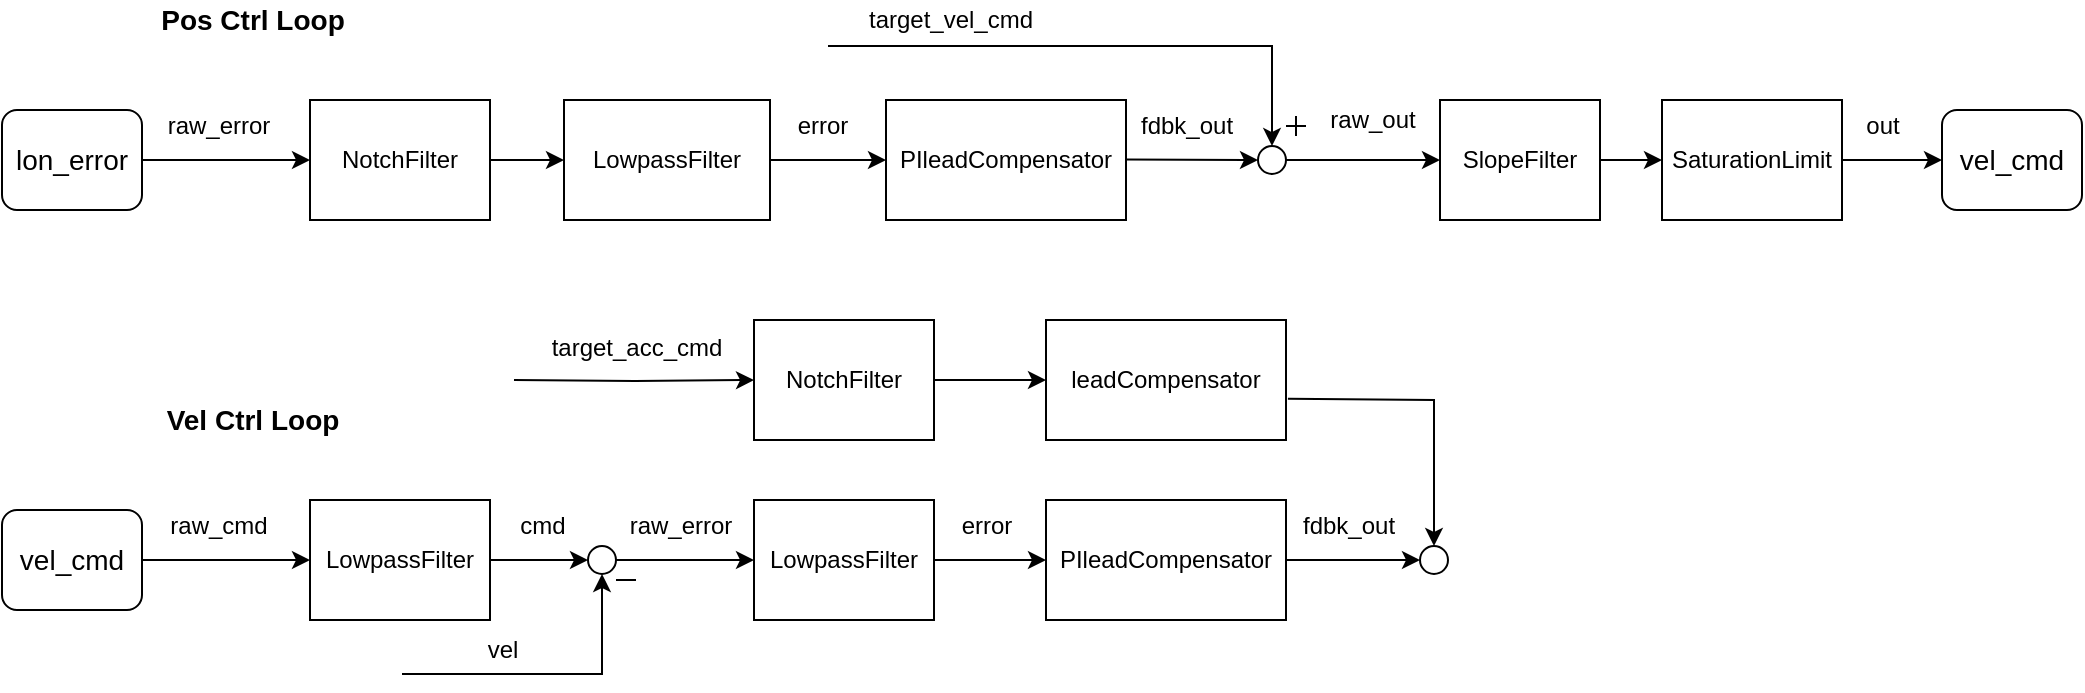 <mxfile version="15.7.3" type="github">
  <diagram id="6g_Fd1ajQckZ7Yqp9gsq" name="Page-1">
    <mxGraphModel dx="813" dy="1572" grid="1" gridSize="10" guides="1" tooltips="1" connect="1" arrows="1" fold="1" page="1" pageScale="1" pageWidth="827" pageHeight="1169" math="0" shadow="0">
      <root>
        <mxCell id="0" />
        <mxCell id="1" parent="0" />
        <mxCell id="FIAnAyh_88PYfkYXIVhB-5" style="edgeStyle=orthogonalEdgeStyle;rounded=0;orthogonalLoop=1;jettySize=auto;html=1;exitX=1;exitY=0.5;exitDx=0;exitDy=0;entryX=0;entryY=0.5;entryDx=0;entryDy=0;" parent="1" source="FIAnAyh_88PYfkYXIVhB-1" target="RUSnrg1oQo-M4RbumIp_-7" edge="1">
          <mxGeometry relative="1" as="geometry">
            <mxPoint x="404" as="targetPoint" />
          </mxGeometry>
        </mxCell>
        <mxCell id="FIAnAyh_88PYfkYXIVhB-1" value="NotchFilter" style="rounded=0;whiteSpace=wrap;html=1;" parent="1" vertex="1">
          <mxGeometry x="254" y="-30" width="90" height="60" as="geometry" />
        </mxCell>
        <mxCell id="RUSnrg1oQo-M4RbumIp_-3" value="" style="endArrow=classic;html=1;rounded=0;entryX=0;entryY=0.5;entryDx=0;entryDy=0;exitX=1;exitY=0.5;exitDx=0;exitDy=0;" parent="1" source="qoE_y93I6-oWgTe839o0-49" target="FIAnAyh_88PYfkYXIVhB-1" edge="1">
          <mxGeometry width="50" height="50" relative="1" as="geometry">
            <mxPoint x="174" as="sourcePoint" />
            <mxPoint x="204" y="-0.29" as="targetPoint" />
          </mxGeometry>
        </mxCell>
        <mxCell id="RUSnrg1oQo-M4RbumIp_-4" value="raw_error" style="text;html=1;align=center;verticalAlign=middle;resizable=0;points=[];autosize=1;strokeColor=none;fillColor=none;" parent="1" vertex="1">
          <mxGeometry x="173" y="-27" width="70" height="20" as="geometry" />
        </mxCell>
        <mxCell id="RUSnrg1oQo-M4RbumIp_-8" style="edgeStyle=orthogonalEdgeStyle;rounded=0;orthogonalLoop=1;jettySize=auto;html=1;exitX=1;exitY=0.5;exitDx=0;exitDy=0;entryX=0;entryY=0.5;entryDx=0;entryDy=0;" parent="1" source="RUSnrg1oQo-M4RbumIp_-7" target="RUSnrg1oQo-M4RbumIp_-10" edge="1">
          <mxGeometry relative="1" as="geometry">
            <mxPoint x="542" y="0.143" as="targetPoint" />
          </mxGeometry>
        </mxCell>
        <mxCell id="RUSnrg1oQo-M4RbumIp_-7" value="LowpassFilter" style="rounded=0;whiteSpace=wrap;html=1;" parent="1" vertex="1">
          <mxGeometry x="381" y="-30" width="103" height="60" as="geometry" />
        </mxCell>
        <mxCell id="RUSnrg1oQo-M4RbumIp_-10" value="PIleadCompensator" style="rounded=0;whiteSpace=wrap;html=1;" parent="1" vertex="1">
          <mxGeometry x="542" y="-30" width="120" height="60" as="geometry" />
        </mxCell>
        <mxCell id="RUSnrg1oQo-M4RbumIp_-11" value="" style="endArrow=classic;html=1;rounded=0;exitX=1;exitY=0.5;exitDx=0;exitDy=0;entryX=0;entryY=0.5;entryDx=0;entryDy=0;" parent="1" target="RUSnrg1oQo-M4RbumIp_-13" edge="1">
          <mxGeometry width="50" height="50" relative="1" as="geometry">
            <mxPoint x="662" y="-0.29" as="sourcePoint" />
            <mxPoint x="723" y="-0.29" as="targetPoint" />
          </mxGeometry>
        </mxCell>
        <mxCell id="RUSnrg1oQo-M4RbumIp_-12" value="fdbk_out" style="text;html=1;align=center;verticalAlign=middle;resizable=0;points=[];autosize=1;strokeColor=none;fillColor=none;" parent="1" vertex="1">
          <mxGeometry x="662" y="-27" width="60" height="20" as="geometry" />
        </mxCell>
        <mxCell id="RUSnrg1oQo-M4RbumIp_-13" value="" style="ellipse;whiteSpace=wrap;html=1;aspect=fixed;" parent="1" vertex="1">
          <mxGeometry x="728" y="-7" width="14" height="14" as="geometry" />
        </mxCell>
        <mxCell id="RUSnrg1oQo-M4RbumIp_-15" value="" style="endArrow=classic;html=1;rounded=0;" parent="1" edge="1">
          <mxGeometry width="50" height="50" relative="1" as="geometry">
            <mxPoint x="513" y="-57" as="sourcePoint" />
            <mxPoint x="735" y="-7" as="targetPoint" />
            <Array as="points">
              <mxPoint x="735" y="-57" />
            </Array>
          </mxGeometry>
        </mxCell>
        <mxCell id="RUSnrg1oQo-M4RbumIp_-16" value="target_vel_cmd" style="text;html=1;align=center;verticalAlign=middle;resizable=0;points=[];autosize=1;strokeColor=none;fillColor=none;" parent="1" vertex="1">
          <mxGeometry x="524" y="-80" width="100" height="20" as="geometry" />
        </mxCell>
        <mxCell id="RUSnrg1oQo-M4RbumIp_-19" value="" style="group" parent="1" vertex="1" connectable="0">
          <mxGeometry x="742" y="-22" width="10" height="10" as="geometry" />
        </mxCell>
        <mxCell id="RUSnrg1oQo-M4RbumIp_-17" value="" style="endArrow=none;html=1;rounded=0;" parent="RUSnrg1oQo-M4RbumIp_-19" edge="1">
          <mxGeometry width="50" height="50" relative="1" as="geometry">
            <mxPoint x="5" y="10" as="sourcePoint" />
            <mxPoint x="5" as="targetPoint" />
          </mxGeometry>
        </mxCell>
        <mxCell id="RUSnrg1oQo-M4RbumIp_-18" value="" style="endArrow=none;html=1;rounded=0;" parent="RUSnrg1oQo-M4RbumIp_-19" edge="1">
          <mxGeometry width="50" height="50" relative="1" as="geometry">
            <mxPoint x="10" y="5" as="sourcePoint" />
            <mxPoint y="5" as="targetPoint" />
          </mxGeometry>
        </mxCell>
        <mxCell id="RUSnrg1oQo-M4RbumIp_-20" value="SlopeFilter" style="rounded=0;whiteSpace=wrap;html=1;" parent="1" vertex="1">
          <mxGeometry x="819" y="-30" width="80" height="60" as="geometry" />
        </mxCell>
        <mxCell id="RUSnrg1oQo-M4RbumIp_-21" value="" style="endArrow=classic;html=1;rounded=0;entryX=0;entryY=0.5;entryDx=0;entryDy=0;" parent="1" source="RUSnrg1oQo-M4RbumIp_-13" target="RUSnrg1oQo-M4RbumIp_-20" edge="1">
          <mxGeometry width="50" height="50" relative="1" as="geometry">
            <mxPoint x="743" as="sourcePoint" />
            <mxPoint x="783" as="targetPoint" />
          </mxGeometry>
        </mxCell>
        <mxCell id="RUSnrg1oQo-M4RbumIp_-22" value="SaturationLimit" style="rounded=0;whiteSpace=wrap;html=1;" parent="1" vertex="1">
          <mxGeometry x="930" y="-30" width="90" height="60" as="geometry" />
        </mxCell>
        <mxCell id="RUSnrg1oQo-M4RbumIp_-23" value="" style="endArrow=classic;html=1;rounded=0;exitX=1;exitY=0.5;exitDx=0;exitDy=0;entryX=0;entryY=0.5;entryDx=0;entryDy=0;" parent="1" source="RUSnrg1oQo-M4RbumIp_-20" target="RUSnrg1oQo-M4RbumIp_-22" edge="1">
          <mxGeometry width="50" height="50" relative="1" as="geometry">
            <mxPoint x="901.0" y="-0.24" as="sourcePoint" />
            <mxPoint x="923" as="targetPoint" />
          </mxGeometry>
        </mxCell>
        <mxCell id="RUSnrg1oQo-M4RbumIp_-24" value="" style="endArrow=classic;html=1;rounded=0;exitX=1;exitY=0.5;exitDx=0;exitDy=0;entryX=0;entryY=0.5;entryDx=0;entryDy=0;" parent="1" source="RUSnrg1oQo-M4RbumIp_-22" target="qoE_y93I6-oWgTe839o0-50" edge="1">
          <mxGeometry width="50" height="50" relative="1" as="geometry">
            <mxPoint x="1043" as="sourcePoint" />
            <mxPoint x="1063" as="targetPoint" />
          </mxGeometry>
        </mxCell>
        <mxCell id="RUSnrg1oQo-M4RbumIp_-25" value="raw_out" style="text;html=1;align=center;verticalAlign=middle;resizable=0;points=[];autosize=1;strokeColor=none;fillColor=none;" parent="1" vertex="1">
          <mxGeometry x="755" y="-30" width="60" height="20" as="geometry" />
        </mxCell>
        <mxCell id="RUSnrg1oQo-M4RbumIp_-26" value="out" style="text;html=1;align=center;verticalAlign=middle;resizable=0;points=[];autosize=1;strokeColor=none;fillColor=none;" parent="1" vertex="1">
          <mxGeometry x="1025" y="-27" width="30" height="20" as="geometry" />
        </mxCell>
        <mxCell id="RUSnrg1oQo-M4RbumIp_-27" value="error" style="text;html=1;align=center;verticalAlign=middle;resizable=0;points=[];autosize=1;strokeColor=none;fillColor=none;" parent="1" vertex="1">
          <mxGeometry x="490" y="-27" width="40" height="20" as="geometry" />
        </mxCell>
        <mxCell id="qoE_y93I6-oWgTe839o0-24" value="&lt;b&gt;&lt;font style=&quot;font-size: 14px&quot;&gt;Pos Ctrl Loop&lt;/font&gt;&lt;/b&gt;" style="text;html=1;align=center;verticalAlign=middle;resizable=0;points=[];autosize=1;strokeColor=none;fillColor=none;" parent="1" vertex="1">
          <mxGeometry x="170" y="-80" width="110" height="20" as="geometry" />
        </mxCell>
        <mxCell id="qoE_y93I6-oWgTe839o0-25" style="edgeStyle=orthogonalEdgeStyle;rounded=0;orthogonalLoop=1;jettySize=auto;html=1;exitX=1;exitY=0.5;exitDx=0;exitDy=0;entryX=0;entryY=0.5;entryDx=0;entryDy=0;" parent="1" source="qoE_y93I6-oWgTe839o0-26" target="qoE_y93I6-oWgTe839o0-54" edge="1">
          <mxGeometry relative="1" as="geometry">
            <mxPoint x="410" y="200" as="targetPoint" />
          </mxGeometry>
        </mxCell>
        <mxCell id="qoE_y93I6-oWgTe839o0-26" value="LowpassFilter" style="rounded=0;whiteSpace=wrap;html=1;" parent="1" vertex="1">
          <mxGeometry x="254" y="170" width="90" height="60" as="geometry" />
        </mxCell>
        <mxCell id="qoE_y93I6-oWgTe839o0-27" value="" style="endArrow=classic;html=1;rounded=0;entryX=0;entryY=0.5;entryDx=0;entryDy=0;exitX=1;exitY=0.5;exitDx=0;exitDy=0;" parent="1" source="qoE_y93I6-oWgTe839o0-52" target="qoE_y93I6-oWgTe839o0-26" edge="1">
          <mxGeometry width="50" height="50" relative="1" as="geometry">
            <mxPoint x="174" y="200.0" as="sourcePoint" />
            <mxPoint x="204" y="199.71" as="targetPoint" />
          </mxGeometry>
        </mxCell>
        <mxCell id="qoE_y93I6-oWgTe839o0-28" value="raw_cmd" style="text;html=1;align=center;verticalAlign=middle;resizable=0;points=[];autosize=1;strokeColor=none;fillColor=none;" parent="1" vertex="1">
          <mxGeometry x="178" y="173" width="60" height="20" as="geometry" />
        </mxCell>
        <mxCell id="qoE_y93I6-oWgTe839o0-48" value="&lt;b&gt;&lt;font style=&quot;font-size: 14px&quot;&gt;Vel Ctrl Loop&lt;/font&gt;&lt;/b&gt;" style="text;html=1;align=center;verticalAlign=middle;resizable=0;points=[];autosize=1;strokeColor=none;fillColor=none;" parent="1" vertex="1">
          <mxGeometry x="175" y="120" width="100" height="20" as="geometry" />
        </mxCell>
        <mxCell id="qoE_y93I6-oWgTe839o0-49" value="lon_error" style="rounded=1;whiteSpace=wrap;html=1;fontSize=14;" parent="1" vertex="1">
          <mxGeometry x="100" y="-25" width="70" height="50" as="geometry" />
        </mxCell>
        <mxCell id="qoE_y93I6-oWgTe839o0-50" value="vel_cmd" style="rounded=1;whiteSpace=wrap;html=1;fontSize=14;" parent="1" vertex="1">
          <mxGeometry x="1070" y="-25" width="70" height="50" as="geometry" />
        </mxCell>
        <mxCell id="qoE_y93I6-oWgTe839o0-52" value="vel_cmd" style="rounded=1;whiteSpace=wrap;html=1;fontSize=14;" parent="1" vertex="1">
          <mxGeometry x="100" y="175" width="70" height="50" as="geometry" />
        </mxCell>
        <mxCell id="qoE_y93I6-oWgTe839o0-53" value="cmd" style="text;html=1;align=center;verticalAlign=middle;resizable=0;points=[];autosize=1;strokeColor=none;fillColor=none;" parent="1" vertex="1">
          <mxGeometry x="350" y="173" width="40" height="20" as="geometry" />
        </mxCell>
        <mxCell id="qoE_y93I6-oWgTe839o0-54" value="" style="ellipse;whiteSpace=wrap;html=1;aspect=fixed;" parent="1" vertex="1">
          <mxGeometry x="393" y="193" width="14" height="14" as="geometry" />
        </mxCell>
        <mxCell id="qoE_y93I6-oWgTe839o0-56" value="" style="endArrow=classic;html=1;rounded=0;entryX=0.5;entryY=1;entryDx=0;entryDy=0;" parent="1" target="qoE_y93I6-oWgTe839o0-54" edge="1">
          <mxGeometry width="50" height="50" relative="1" as="geometry">
            <mxPoint x="300" y="257" as="sourcePoint" />
            <mxPoint x="400" y="220" as="targetPoint" />
            <Array as="points">
              <mxPoint x="400" y="257" />
            </Array>
          </mxGeometry>
        </mxCell>
        <mxCell id="qoE_y93I6-oWgTe839o0-57" value="vel" style="text;html=1;align=center;verticalAlign=middle;resizable=0;points=[];autosize=1;strokeColor=none;fillColor=none;" parent="1" vertex="1">
          <mxGeometry x="335" y="235" width="30" height="20" as="geometry" />
        </mxCell>
        <mxCell id="qoE_y93I6-oWgTe839o0-59" value="" style="endArrow=none;html=1;rounded=0;fontSize=14;" parent="1" edge="1">
          <mxGeometry width="50" height="50" relative="1" as="geometry">
            <mxPoint x="407" y="210" as="sourcePoint" />
            <mxPoint x="417" y="210" as="targetPoint" />
          </mxGeometry>
        </mxCell>
        <mxCell id="qoE_y93I6-oWgTe839o0-60" value="LowpassFilter" style="rounded=0;whiteSpace=wrap;html=1;" parent="1" vertex="1">
          <mxGeometry x="476" y="170" width="90" height="60" as="geometry" />
        </mxCell>
        <mxCell id="qoE_y93I6-oWgTe839o0-62" value="raw_error" style="text;html=1;align=center;verticalAlign=middle;resizable=0;points=[];autosize=1;strokeColor=none;fillColor=none;" parent="1" vertex="1">
          <mxGeometry x="404" y="173" width="70" height="20" as="geometry" />
        </mxCell>
        <mxCell id="6ou-MsNmvMS3vPGDJ_Ky-1" style="edgeStyle=orthogonalEdgeStyle;rounded=0;orthogonalLoop=1;jettySize=auto;html=1;entryX=0;entryY=0.5;entryDx=0;entryDy=0;exitX=1;exitY=0.5;exitDx=0;exitDy=0;" edge="1" parent="1" source="qoE_y93I6-oWgTe839o0-54" target="qoE_y93I6-oWgTe839o0-60">
          <mxGeometry relative="1" as="geometry">
            <mxPoint x="456.0" y="199.86" as="targetPoint" />
            <mxPoint x="410" y="200" as="sourcePoint" />
          </mxGeometry>
        </mxCell>
        <mxCell id="6ou-MsNmvMS3vPGDJ_Ky-2" style="edgeStyle=orthogonalEdgeStyle;rounded=0;orthogonalLoop=1;jettySize=auto;html=1;exitX=1;exitY=0.5;exitDx=0;exitDy=0;entryX=0;entryY=0.5;entryDx=0;entryDy=0;" edge="1" parent="1" source="qoE_y93I6-oWgTe839o0-60" target="6ou-MsNmvMS3vPGDJ_Ky-4">
          <mxGeometry relative="1" as="geometry">
            <mxPoint x="620" y="200" as="targetPoint" />
            <mxPoint x="580" y="199.8" as="sourcePoint" />
          </mxGeometry>
        </mxCell>
        <mxCell id="6ou-MsNmvMS3vPGDJ_Ky-3" value="error" style="text;html=1;align=center;verticalAlign=middle;resizable=0;points=[];autosize=1;strokeColor=none;fillColor=none;" vertex="1" parent="1">
          <mxGeometry x="572" y="173" width="40" height="20" as="geometry" />
        </mxCell>
        <mxCell id="6ou-MsNmvMS3vPGDJ_Ky-4" value="PIleadCompensator" style="rounded=0;whiteSpace=wrap;html=1;" vertex="1" parent="1">
          <mxGeometry x="622" y="170" width="120" height="60" as="geometry" />
        </mxCell>
        <mxCell id="6ou-MsNmvMS3vPGDJ_Ky-5" value="" style="endArrow=classic;html=1;rounded=0;exitX=1;exitY=0.5;exitDx=0;exitDy=0;entryX=0;entryY=0.5;entryDx=0;entryDy=0;" edge="1" parent="1" source="6ou-MsNmvMS3vPGDJ_Ky-4" target="6ou-MsNmvMS3vPGDJ_Ky-14">
          <mxGeometry width="50" height="50" relative="1" as="geometry">
            <mxPoint x="752" y="199.71" as="sourcePoint" />
            <mxPoint x="810" y="200" as="targetPoint" />
          </mxGeometry>
        </mxCell>
        <mxCell id="6ou-MsNmvMS3vPGDJ_Ky-6" value="fdbk_out" style="text;html=1;align=center;verticalAlign=middle;resizable=0;points=[];autosize=1;strokeColor=none;fillColor=none;" vertex="1" parent="1">
          <mxGeometry x="743" y="173" width="60" height="20" as="geometry" />
        </mxCell>
        <mxCell id="6ou-MsNmvMS3vPGDJ_Ky-8" value="NotchFilter" style="rounded=0;whiteSpace=wrap;html=1;" vertex="1" parent="1">
          <mxGeometry x="476" y="80" width="90" height="60" as="geometry" />
        </mxCell>
        <mxCell id="6ou-MsNmvMS3vPGDJ_Ky-9" value="target_acc_cmd" style="text;html=1;align=center;verticalAlign=middle;resizable=0;points=[];autosize=1;strokeColor=none;fillColor=none;" vertex="1" parent="1">
          <mxGeometry x="367" y="84" width="100" height="20" as="geometry" />
        </mxCell>
        <mxCell id="6ou-MsNmvMS3vPGDJ_Ky-10" style="edgeStyle=orthogonalEdgeStyle;rounded=0;orthogonalLoop=1;jettySize=auto;html=1;entryX=0;entryY=0.5;entryDx=0;entryDy=0;" edge="1" parent="1" target="6ou-MsNmvMS3vPGDJ_Ky-8">
          <mxGeometry relative="1" as="geometry">
            <mxPoint x="460" y="109.71" as="targetPoint" />
            <mxPoint x="356" y="110" as="sourcePoint" />
          </mxGeometry>
        </mxCell>
        <mxCell id="6ou-MsNmvMS3vPGDJ_Ky-12" value="leadCompensator" style="rounded=0;whiteSpace=wrap;html=1;" vertex="1" parent="1">
          <mxGeometry x="622" y="80" width="120" height="60" as="geometry" />
        </mxCell>
        <mxCell id="6ou-MsNmvMS3vPGDJ_Ky-13" style="edgeStyle=orthogonalEdgeStyle;rounded=0;orthogonalLoop=1;jettySize=auto;html=1;exitX=1;exitY=0.5;exitDx=0;exitDy=0;entryX=0;entryY=0.5;entryDx=0;entryDy=0;" edge="1" parent="1" source="6ou-MsNmvMS3vPGDJ_Ky-8" target="6ou-MsNmvMS3vPGDJ_Ky-12">
          <mxGeometry relative="1" as="geometry">
            <mxPoint x="620" y="110" as="targetPoint" />
            <mxPoint x="574" y="109.71" as="sourcePoint" />
          </mxGeometry>
        </mxCell>
        <mxCell id="6ou-MsNmvMS3vPGDJ_Ky-14" value="" style="ellipse;whiteSpace=wrap;html=1;aspect=fixed;" vertex="1" parent="1">
          <mxGeometry x="809" y="193" width="14" height="14" as="geometry" />
        </mxCell>
        <mxCell id="6ou-MsNmvMS3vPGDJ_Ky-16" value="" style="endArrow=classic;html=1;rounded=0;entryX=0.5;entryY=0;entryDx=0;entryDy=0;exitX=1.008;exitY=0.657;exitDx=0;exitDy=0;exitPerimeter=0;" edge="1" parent="1" source="6ou-MsNmvMS3vPGDJ_Ky-12" target="6ou-MsNmvMS3vPGDJ_Ky-14">
          <mxGeometry width="50" height="50" relative="1" as="geometry">
            <mxPoint x="676" y="143" as="sourcePoint" />
            <mxPoint x="816" y="190" as="targetPoint" />
            <Array as="points">
              <mxPoint x="816" y="120" />
            </Array>
          </mxGeometry>
        </mxCell>
      </root>
    </mxGraphModel>
  </diagram>
</mxfile>

